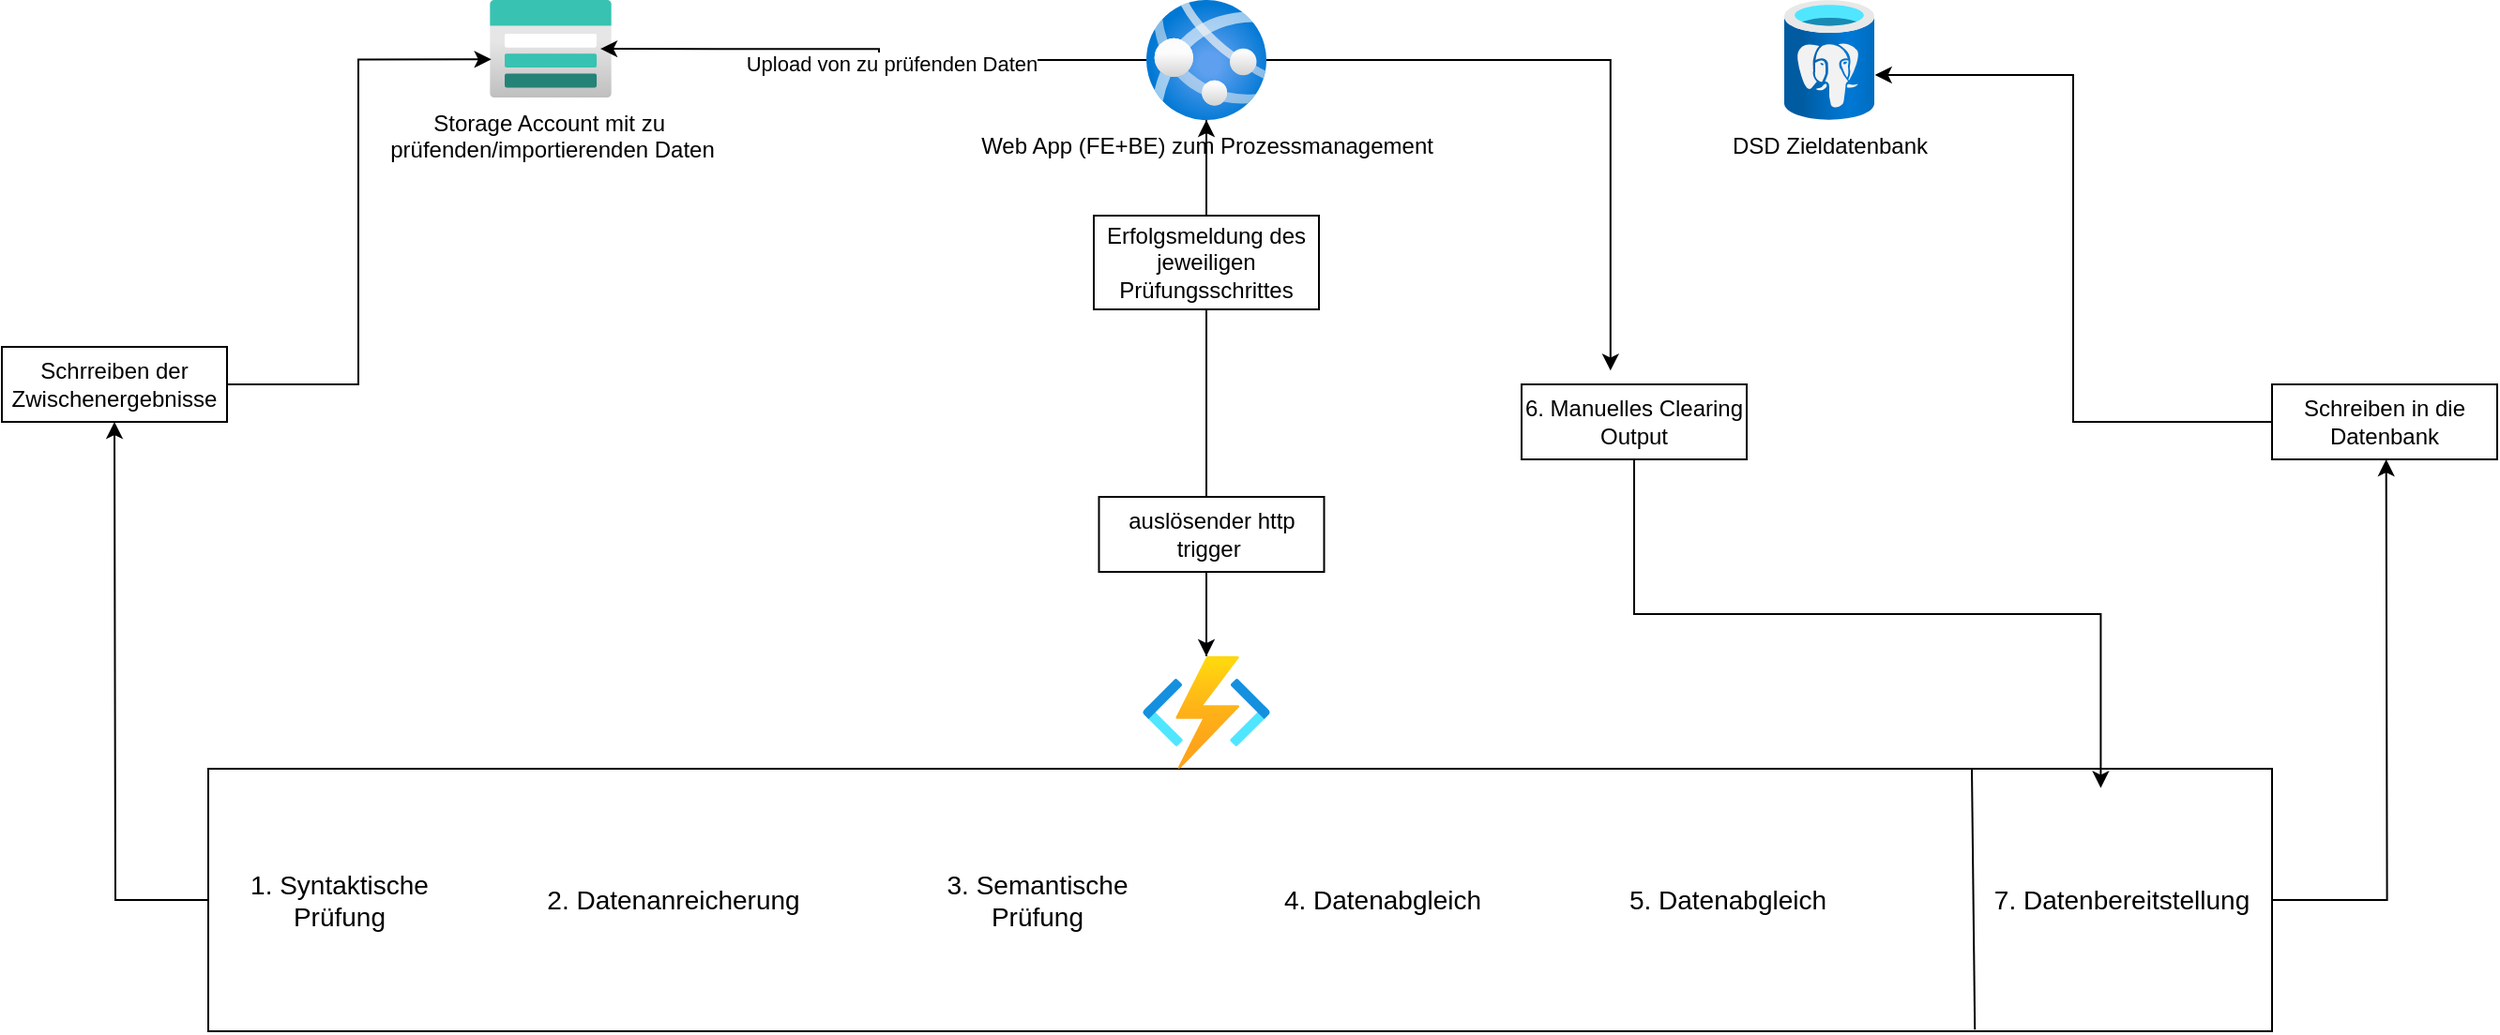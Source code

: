 <mxfile version="24.9.2">
  <diagram name="Seite-1" id="gJsIBYDGqS8oT-TaSScV">
    <mxGraphModel dx="2418" dy="634" grid="1" gridSize="10" guides="1" tooltips="1" connect="1" arrows="1" fold="1" page="1" pageScale="1" pageWidth="827" pageHeight="1169" math="0" shadow="0">
      <root>
        <mxCell id="0" />
        <mxCell id="1" parent="0" />
        <mxCell id="9nv9T6_BUz3yetUgY7wj-81" style="edgeStyle=orthogonalEdgeStyle;rounded=0;orthogonalLoop=1;jettySize=auto;html=1;" edge="1" parent="1" source="9nv9T6_BUz3yetUgY7wj-37" target="9nv9T6_BUz3yetUgY7wj-53">
          <mxGeometry relative="1" as="geometry" />
        </mxCell>
        <mxCell id="9nv9T6_BUz3yetUgY7wj-37" value="Web App (FE+BE) zum Prozessmanagement&lt;div&gt;&lt;div&gt;&lt;br&gt;&lt;/div&gt;&lt;/div&gt;" style="image;aspect=fixed;html=1;points=[];align=center;fontSize=12;image=img/lib/azure2/app_services/App_Services.svg;" vertex="1" parent="1">
          <mxGeometry x="390" y="35" width="64" height="64" as="geometry" />
        </mxCell>
        <mxCell id="9nv9T6_BUz3yetUgY7wj-39" value="Storage Account mit zu&amp;nbsp;&lt;div&gt;prüfenden/importierenden Daten&lt;/div&gt;&lt;div&gt;&lt;br&gt;&lt;/div&gt;" style="image;aspect=fixed;html=1;points=[];align=center;fontSize=12;image=img/lib/azure2/storage/Storage_Accounts.svg;" vertex="1" parent="1">
          <mxGeometry x="40" y="35" width="65" height="52" as="geometry" />
        </mxCell>
        <mxCell id="9nv9T6_BUz3yetUgY7wj-40" value="DSD Zieldatenbank&lt;div&gt;&lt;br&gt;&lt;/div&gt;" style="image;aspect=fixed;html=1;points=[];align=center;fontSize=12;image=img/lib/azure2/databases/Azure_Database_PostgreSQL_Server.svg;" vertex="1" parent="1">
          <mxGeometry x="730" y="35" width="48" height="64" as="geometry" />
        </mxCell>
        <mxCell id="9nv9T6_BUz3yetUgY7wj-41" style="edgeStyle=orthogonalEdgeStyle;rounded=0;orthogonalLoop=1;jettySize=auto;html=1;entryX=0.908;entryY=0.501;entryDx=0;entryDy=0;entryPerimeter=0;" edge="1" parent="1" source="9nv9T6_BUz3yetUgY7wj-37" target="9nv9T6_BUz3yetUgY7wj-39">
          <mxGeometry relative="1" as="geometry" />
        </mxCell>
        <mxCell id="9nv9T6_BUz3yetUgY7wj-42" value="Upload von zu prüfenden Daten" style="edgeLabel;html=1;align=center;verticalAlign=middle;resizable=0;points=[];" vertex="1" connectable="0" parent="9nv9T6_BUz3yetUgY7wj-41">
          <mxGeometry x="-0.085" y="2" relative="1" as="geometry">
            <mxPoint as="offset" />
          </mxGeometry>
        </mxCell>
        <mxCell id="9nv9T6_BUz3yetUgY7wj-106" style="edgeStyle=orthogonalEdgeStyle;rounded=0;orthogonalLoop=1;jettySize=auto;html=1;" edge="1" parent="1" source="9nv9T6_BUz3yetUgY7wj-52">
          <mxGeometry relative="1" as="geometry">
            <mxPoint x="1050.833" y="280" as="targetPoint" />
          </mxGeometry>
        </mxCell>
        <mxCell id="9nv9T6_BUz3yetUgY7wj-111" style="edgeStyle=orthogonalEdgeStyle;rounded=0;orthogonalLoop=1;jettySize=auto;html=1;" edge="1" parent="1" source="9nv9T6_BUz3yetUgY7wj-52">
          <mxGeometry relative="1" as="geometry">
            <mxPoint x="-160" y="260" as="targetPoint" />
          </mxGeometry>
        </mxCell>
        <mxCell id="9nv9T6_BUz3yetUgY7wj-52" value="" style="verticalLabelPosition=bottom;verticalAlign=top;html=1;shape=mxgraph.basic.rect;fillColor2=none;strokeWidth=1;size=20;indent=5;" vertex="1" parent="1">
          <mxGeometry x="-110" y="445" width="1100" height="140" as="geometry" />
        </mxCell>
        <mxCell id="9nv9T6_BUz3yetUgY7wj-70" value="&lt;span style=&quot;font-size: 14px;&quot;&gt;3. Semantische Prüfung&lt;/span&gt;" style="text;html=1;align=center;verticalAlign=middle;whiteSpace=wrap;rounded=0;" vertex="1" parent="1">
          <mxGeometry x="262" y="500" width="140" height="30" as="geometry" />
        </mxCell>
        <mxCell id="9nv9T6_BUz3yetUgY7wj-74" value="&lt;font style=&quot;font-size: 14px;&quot;&gt;1. Syntaktische Prüfung&lt;/font&gt;" style="text;html=1;align=center;verticalAlign=middle;whiteSpace=wrap;rounded=0;border=2px solid black;" vertex="1" parent="1">
          <mxGeometry x="-110" y="500" width="140" height="30" as="geometry" />
        </mxCell>
        <mxCell id="9nv9T6_BUz3yetUgY7wj-83" style="edgeStyle=orthogonalEdgeStyle;rounded=0;orthogonalLoop=1;jettySize=auto;html=1;" edge="1" parent="1" source="9nv9T6_BUz3yetUgY7wj-53" target="9nv9T6_BUz3yetUgY7wj-37">
          <mxGeometry relative="1" as="geometry" />
        </mxCell>
        <mxCell id="9nv9T6_BUz3yetUgY7wj-53" value="" style="image;aspect=fixed;html=1;points=[];align=center;fontSize=12;image=img/lib/azure2/compute/Function_Apps.svg;" vertex="1" parent="1">
          <mxGeometry x="388" y="385" width="68" height="60" as="geometry" />
        </mxCell>
        <mxCell id="9nv9T6_BUz3yetUgY7wj-85" value="auslösender http trigger&amp;nbsp;" style="rounded=0;whiteSpace=wrap;html=1;" vertex="1" parent="1">
          <mxGeometry x="364.75" y="300" width="120" height="40" as="geometry" />
        </mxCell>
        <mxCell id="9nv9T6_BUz3yetUgY7wj-88" value="Erfolgsmeldung des jeweiligen Prüfungsschrittes" style="rounded=0;whiteSpace=wrap;html=1;" vertex="1" parent="1">
          <mxGeometry x="362" y="150" width="120" height="50" as="geometry" />
        </mxCell>
        <mxCell id="9nv9T6_BUz3yetUgY7wj-89" value="&lt;font style=&quot;font-size: 14px;&quot;&gt;2. Datenanreicherung&lt;/font&gt;" style="text;html=1;align=center;verticalAlign=middle;whiteSpace=wrap;rounded=0;" vertex="1" parent="1">
          <mxGeometry x="68" y="500" width="140" height="30" as="geometry" />
        </mxCell>
        <mxCell id="9nv9T6_BUz3yetUgY7wj-91" value="&lt;span style=&quot;font-size: 14px;&quot;&gt;4. Datenabgleich&lt;/span&gt;" style="text;html=1;align=center;verticalAlign=middle;whiteSpace=wrap;rounded=0;" vertex="1" parent="1">
          <mxGeometry x="446" y="500" width="140" height="30" as="geometry" />
        </mxCell>
        <mxCell id="9nv9T6_BUz3yetUgY7wj-92" value="&lt;span style=&quot;font-size: 14px;&quot;&gt;7&lt;/span&gt;&lt;span style=&quot;font-size: 14px; background-color: initial;&quot;&gt;. Datenbereitstellung&lt;/span&gt;" style="text;html=1;align=center;verticalAlign=middle;whiteSpace=wrap;rounded=0;" vertex="1" parent="1">
          <mxGeometry x="840" y="500" width="140" height="30" as="geometry" />
        </mxCell>
        <mxCell id="9nv9T6_BUz3yetUgY7wj-98" value="" style="endArrow=none;html=1;rounded=0;" edge="1" parent="1" source="9nv9T6_BUz3yetUgY7wj-52">
          <mxGeometry width="50" height="50" relative="1" as="geometry">
            <mxPoint x="750" y="495" as="sourcePoint" />
            <mxPoint x="800" y="445" as="targetPoint" />
          </mxGeometry>
        </mxCell>
        <mxCell id="9nv9T6_BUz3yetUgY7wj-100" value="" style="endArrow=none;html=1;rounded=0;exitX=0.856;exitY=0.994;exitDx=0;exitDy=0;exitPerimeter=0;" edge="1" parent="1" source="9nv9T6_BUz3yetUgY7wj-52">
          <mxGeometry width="50" height="50" relative="1" as="geometry">
            <mxPoint x="780" y="495" as="sourcePoint" />
            <mxPoint x="830" y="445" as="targetPoint" />
          </mxGeometry>
        </mxCell>
        <mxCell id="9nv9T6_BUz3yetUgY7wj-101" value="&lt;span style=&quot;font-size: 14px;&quot;&gt;5. Datenabgleich&lt;/span&gt;" style="text;html=1;align=center;verticalAlign=middle;whiteSpace=wrap;rounded=0;" vertex="1" parent="1">
          <mxGeometry x="630" y="500" width="140" height="30" as="geometry" />
        </mxCell>
        <mxCell id="9nv9T6_BUz3yetUgY7wj-107" value="Schreiben in die Datenbank" style="rounded=0;whiteSpace=wrap;html=1;" vertex="1" parent="1">
          <mxGeometry x="990" y="240" width="120" height="40" as="geometry" />
        </mxCell>
        <mxCell id="9nv9T6_BUz3yetUgY7wj-109" style="edgeStyle=orthogonalEdgeStyle;rounded=0;orthogonalLoop=1;jettySize=auto;html=1;entryX=1.007;entryY=0.625;entryDx=0;entryDy=0;entryPerimeter=0;" edge="1" parent="1" source="9nv9T6_BUz3yetUgY7wj-107" target="9nv9T6_BUz3yetUgY7wj-40">
          <mxGeometry relative="1" as="geometry" />
        </mxCell>
        <mxCell id="9nv9T6_BUz3yetUgY7wj-112" value="Schrreiben der Zwischenergebnisse" style="rounded=0;whiteSpace=wrap;html=1;" vertex="1" parent="1">
          <mxGeometry x="-220" y="220" width="120" height="40" as="geometry" />
        </mxCell>
        <mxCell id="9nv9T6_BUz3yetUgY7wj-113" style="edgeStyle=orthogonalEdgeStyle;rounded=0;orthogonalLoop=1;jettySize=auto;html=1;entryX=0.013;entryY=0.609;entryDx=0;entryDy=0;entryPerimeter=0;" edge="1" parent="1" source="9nv9T6_BUz3yetUgY7wj-112" target="9nv9T6_BUz3yetUgY7wj-39">
          <mxGeometry relative="1" as="geometry" />
        </mxCell>
        <mxCell id="9nv9T6_BUz3yetUgY7wj-122" value="6. Manuelles Clearing Output" style="rounded=0;whiteSpace=wrap;html=1;" vertex="1" parent="1">
          <mxGeometry x="590" y="240" width="120" height="40" as="geometry" />
        </mxCell>
        <mxCell id="9nv9T6_BUz3yetUgY7wj-123" style="edgeStyle=orthogonalEdgeStyle;rounded=0;orthogonalLoop=1;jettySize=auto;html=1;entryX=0.395;entryY=-0.183;entryDx=0;entryDy=0;entryPerimeter=0;" edge="1" parent="1" source="9nv9T6_BUz3yetUgY7wj-37" target="9nv9T6_BUz3yetUgY7wj-122">
          <mxGeometry relative="1" as="geometry" />
        </mxCell>
        <mxCell id="9nv9T6_BUz3yetUgY7wj-124" style="edgeStyle=orthogonalEdgeStyle;rounded=0;orthogonalLoop=1;jettySize=auto;html=1;entryX=0.917;entryY=0.073;entryDx=0;entryDy=0;entryPerimeter=0;" edge="1" parent="1" source="9nv9T6_BUz3yetUgY7wj-122" target="9nv9T6_BUz3yetUgY7wj-52">
          <mxGeometry relative="1" as="geometry" />
        </mxCell>
      </root>
    </mxGraphModel>
  </diagram>
</mxfile>
